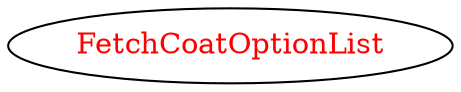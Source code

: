digraph dependencyGraph {
 concentrate=true;
 ranksep="2.0";
 rankdir="LR"; 
 splines="ortho";
"FetchCoatOptionList" [fontcolor="red"];
}